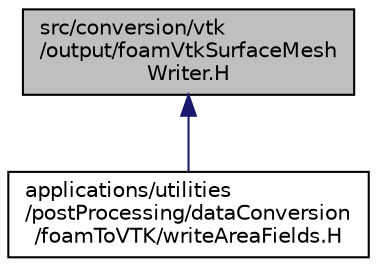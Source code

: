 digraph "src/conversion/vtk/output/foamVtkSurfaceMeshWriter.H"
{
  bgcolor="transparent";
  edge [fontname="Helvetica",fontsize="10",labelfontname="Helvetica",labelfontsize="10"];
  node [fontname="Helvetica",fontsize="10",shape=record];
  Node1 [label="src/conversion/vtk\l/output/foamVtkSurfaceMesh\lWriter.H",height=0.2,width=0.4,color="black", fillcolor="grey75", style="filled" fontcolor="black"];
  Node1 -> Node2 [dir="back",color="midnightblue",fontsize="10",style="solid",fontname="Helvetica"];
  Node2 [label="applications/utilities\l/postProcessing/dataConversion\l/foamToVTK/writeAreaFields.H",height=0.2,width=0.4,color="black",URL="$writeAreaFields_8H.html",tooltip="Read finite-area fields from disk and write with vtk::surfaceMeshWriter. "];
}
